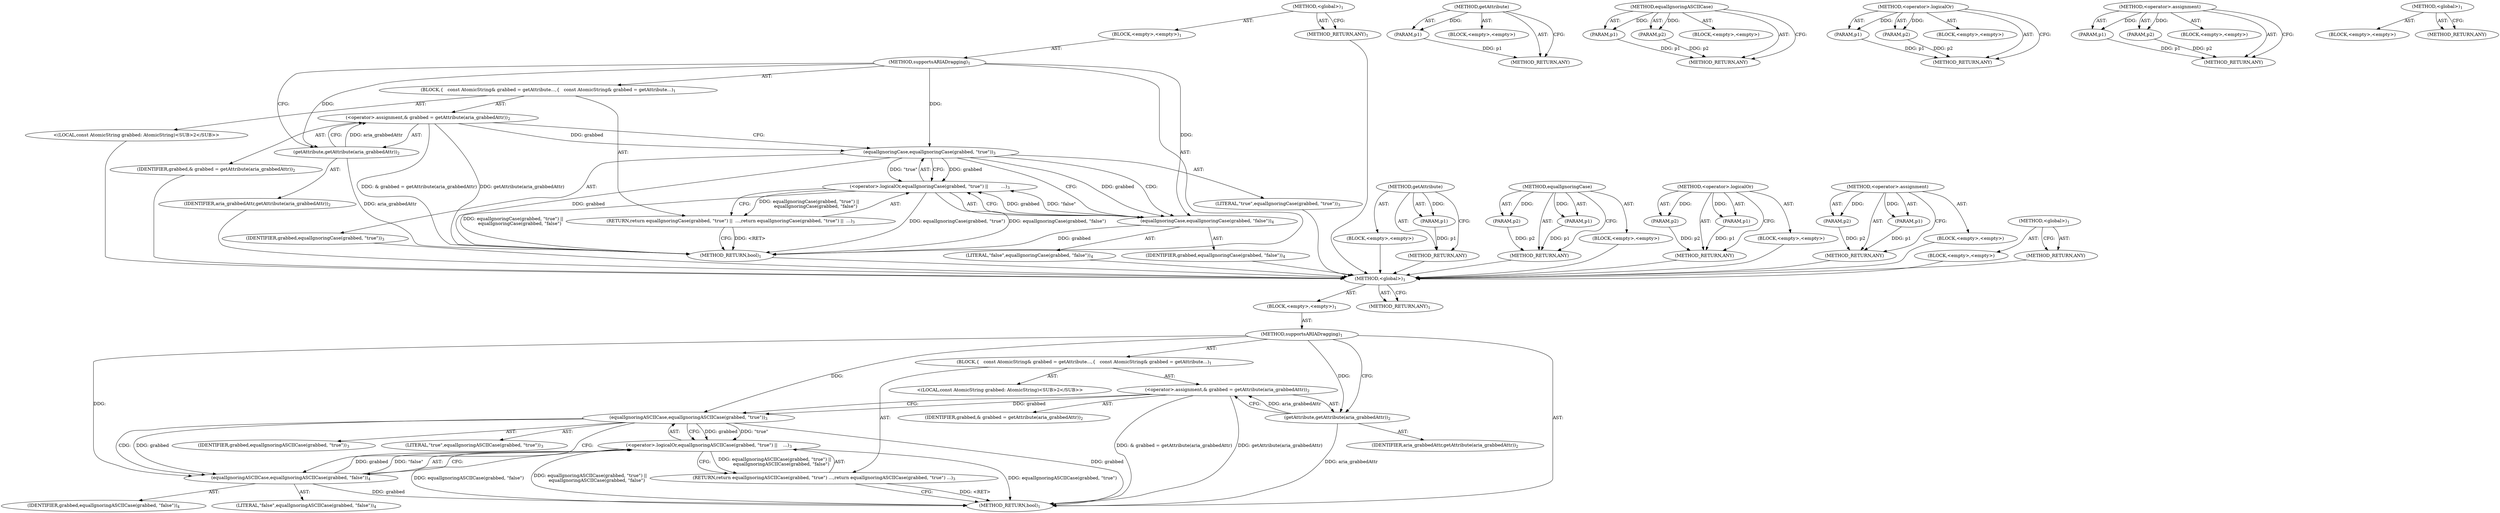 digraph "&lt;global&gt;" {
vulnerable_6 [label=<(METHOD,&lt;global&gt;)<SUB>1</SUB>>];
vulnerable_7 [label=<(BLOCK,&lt;empty&gt;,&lt;empty&gt;)<SUB>1</SUB>>];
vulnerable_8 [label=<(METHOD,supportsARIADragging)<SUB>1</SUB>>];
vulnerable_9 [label=<(BLOCK,{
   const AtomicString&amp; grabbed = getAttribute...,{
   const AtomicString&amp; grabbed = getAttribute...)<SUB>1</SUB>>];
vulnerable_10 [label="<(LOCAL,const AtomicString grabbed: AtomicString)<SUB>2</SUB>>"];
vulnerable_11 [label=<(&lt;operator&gt;.assignment,&amp; grabbed = getAttribute(aria_grabbedAttr))<SUB>2</SUB>>];
vulnerable_12 [label=<(IDENTIFIER,grabbed,&amp; grabbed = getAttribute(aria_grabbedAttr))<SUB>2</SUB>>];
vulnerable_13 [label=<(getAttribute,getAttribute(aria_grabbedAttr))<SUB>2</SUB>>];
vulnerable_14 [label=<(IDENTIFIER,aria_grabbedAttr,getAttribute(aria_grabbedAttr))<SUB>2</SUB>>];
vulnerable_15 [label=<(RETURN,return equalIgnoringCase(grabbed, &quot;true&quot;) ||
  ...,return equalIgnoringCase(grabbed, &quot;true&quot;) ||
  ...)<SUB>3</SUB>>];
vulnerable_16 [label=<(&lt;operator&gt;.logicalOr,equalIgnoringCase(grabbed, &quot;true&quot;) ||
         ...)<SUB>3</SUB>>];
vulnerable_17 [label=<(equalIgnoringCase,equalIgnoringCase(grabbed, &quot;true&quot;))<SUB>3</SUB>>];
vulnerable_18 [label=<(IDENTIFIER,grabbed,equalIgnoringCase(grabbed, &quot;true&quot;))<SUB>3</SUB>>];
vulnerable_19 [label=<(LITERAL,&quot;true&quot;,equalIgnoringCase(grabbed, &quot;true&quot;))<SUB>3</SUB>>];
vulnerable_20 [label=<(equalIgnoringCase,equalIgnoringCase(grabbed, &quot;false&quot;))<SUB>4</SUB>>];
vulnerable_21 [label=<(IDENTIFIER,grabbed,equalIgnoringCase(grabbed, &quot;false&quot;))<SUB>4</SUB>>];
vulnerable_22 [label=<(LITERAL,&quot;false&quot;,equalIgnoringCase(grabbed, &quot;false&quot;))<SUB>4</SUB>>];
vulnerable_23 [label=<(METHOD_RETURN,bool)<SUB>1</SUB>>];
vulnerable_25 [label=<(METHOD_RETURN,ANY)<SUB>1</SUB>>];
vulnerable_51 [label=<(METHOD,getAttribute)>];
vulnerable_52 [label=<(PARAM,p1)>];
vulnerable_53 [label=<(BLOCK,&lt;empty&gt;,&lt;empty&gt;)>];
vulnerable_54 [label=<(METHOD_RETURN,ANY)>];
vulnerable_60 [label=<(METHOD,equalIgnoringCase)>];
vulnerable_61 [label=<(PARAM,p1)>];
vulnerable_62 [label=<(PARAM,p2)>];
vulnerable_63 [label=<(BLOCK,&lt;empty&gt;,&lt;empty&gt;)>];
vulnerable_64 [label=<(METHOD_RETURN,ANY)>];
vulnerable_55 [label=<(METHOD,&lt;operator&gt;.logicalOr)>];
vulnerable_56 [label=<(PARAM,p1)>];
vulnerable_57 [label=<(PARAM,p2)>];
vulnerable_58 [label=<(BLOCK,&lt;empty&gt;,&lt;empty&gt;)>];
vulnerable_59 [label=<(METHOD_RETURN,ANY)>];
vulnerable_46 [label=<(METHOD,&lt;operator&gt;.assignment)>];
vulnerable_47 [label=<(PARAM,p1)>];
vulnerable_48 [label=<(PARAM,p2)>];
vulnerable_49 [label=<(BLOCK,&lt;empty&gt;,&lt;empty&gt;)>];
vulnerable_50 [label=<(METHOD_RETURN,ANY)>];
vulnerable_40 [label=<(METHOD,&lt;global&gt;)<SUB>1</SUB>>];
vulnerable_41 [label=<(BLOCK,&lt;empty&gt;,&lt;empty&gt;)>];
vulnerable_42 [label=<(METHOD_RETURN,ANY)>];
fixed_6 [label=<(METHOD,&lt;global&gt;)<SUB>1</SUB>>];
fixed_7 [label=<(BLOCK,&lt;empty&gt;,&lt;empty&gt;)<SUB>1</SUB>>];
fixed_8 [label=<(METHOD,supportsARIADragging)<SUB>1</SUB>>];
fixed_9 [label=<(BLOCK,{
   const AtomicString&amp; grabbed = getAttribute...,{
   const AtomicString&amp; grabbed = getAttribute...)<SUB>1</SUB>>];
fixed_10 [label="<(LOCAL,const AtomicString grabbed: AtomicString)<SUB>2</SUB>>"];
fixed_11 [label=<(&lt;operator&gt;.assignment,&amp; grabbed = getAttribute(aria_grabbedAttr))<SUB>2</SUB>>];
fixed_12 [label=<(IDENTIFIER,grabbed,&amp; grabbed = getAttribute(aria_grabbedAttr))<SUB>2</SUB>>];
fixed_13 [label=<(getAttribute,getAttribute(aria_grabbedAttr))<SUB>2</SUB>>];
fixed_14 [label=<(IDENTIFIER,aria_grabbedAttr,getAttribute(aria_grabbedAttr))<SUB>2</SUB>>];
fixed_15 [label=<(RETURN,return equalIgnoringASCIICase(grabbed, &quot;true&quot;) ...,return equalIgnoringASCIICase(grabbed, &quot;true&quot;) ...)<SUB>3</SUB>>];
fixed_16 [label=<(&lt;operator&gt;.logicalOr,equalIgnoringASCIICase(grabbed, &quot;true&quot;) ||
    ...)<SUB>3</SUB>>];
fixed_17 [label=<(equalIgnoringASCIICase,equalIgnoringASCIICase(grabbed, &quot;true&quot;))<SUB>3</SUB>>];
fixed_18 [label=<(IDENTIFIER,grabbed,equalIgnoringASCIICase(grabbed, &quot;true&quot;))<SUB>3</SUB>>];
fixed_19 [label=<(LITERAL,&quot;true&quot;,equalIgnoringASCIICase(grabbed, &quot;true&quot;))<SUB>3</SUB>>];
fixed_20 [label=<(equalIgnoringASCIICase,equalIgnoringASCIICase(grabbed, &quot;false&quot;))<SUB>4</SUB>>];
fixed_21 [label=<(IDENTIFIER,grabbed,equalIgnoringASCIICase(grabbed, &quot;false&quot;))<SUB>4</SUB>>];
fixed_22 [label=<(LITERAL,&quot;false&quot;,equalIgnoringASCIICase(grabbed, &quot;false&quot;))<SUB>4</SUB>>];
fixed_23 [label=<(METHOD_RETURN,bool)<SUB>1</SUB>>];
fixed_25 [label=<(METHOD_RETURN,ANY)<SUB>1</SUB>>];
fixed_51 [label=<(METHOD,getAttribute)>];
fixed_52 [label=<(PARAM,p1)>];
fixed_53 [label=<(BLOCK,&lt;empty&gt;,&lt;empty&gt;)>];
fixed_54 [label=<(METHOD_RETURN,ANY)>];
fixed_60 [label=<(METHOD,equalIgnoringASCIICase)>];
fixed_61 [label=<(PARAM,p1)>];
fixed_62 [label=<(PARAM,p2)>];
fixed_63 [label=<(BLOCK,&lt;empty&gt;,&lt;empty&gt;)>];
fixed_64 [label=<(METHOD_RETURN,ANY)>];
fixed_55 [label=<(METHOD,&lt;operator&gt;.logicalOr)>];
fixed_56 [label=<(PARAM,p1)>];
fixed_57 [label=<(PARAM,p2)>];
fixed_58 [label=<(BLOCK,&lt;empty&gt;,&lt;empty&gt;)>];
fixed_59 [label=<(METHOD_RETURN,ANY)>];
fixed_46 [label=<(METHOD,&lt;operator&gt;.assignment)>];
fixed_47 [label=<(PARAM,p1)>];
fixed_48 [label=<(PARAM,p2)>];
fixed_49 [label=<(BLOCK,&lt;empty&gt;,&lt;empty&gt;)>];
fixed_50 [label=<(METHOD_RETURN,ANY)>];
fixed_40 [label=<(METHOD,&lt;global&gt;)<SUB>1</SUB>>];
fixed_41 [label=<(BLOCK,&lt;empty&gt;,&lt;empty&gt;)>];
fixed_42 [label=<(METHOD_RETURN,ANY)>];
vulnerable_6 -> vulnerable_7  [key=0, label="AST: "];
vulnerable_6 -> vulnerable_25  [key=0, label="AST: "];
vulnerable_6 -> vulnerable_25  [key=1, label="CFG: "];
vulnerable_7 -> vulnerable_8  [key=0, label="AST: "];
vulnerable_8 -> vulnerable_9  [key=0, label="AST: "];
vulnerable_8 -> vulnerable_23  [key=0, label="AST: "];
vulnerable_8 -> vulnerable_13  [key=0, label="CFG: "];
vulnerable_8 -> vulnerable_13  [key=1, label="DDG: "];
vulnerable_8 -> vulnerable_17  [key=0, label="DDG: "];
vulnerable_8 -> vulnerable_20  [key=0, label="DDG: "];
vulnerable_9 -> vulnerable_10  [key=0, label="AST: "];
vulnerable_9 -> vulnerable_11  [key=0, label="AST: "];
vulnerable_9 -> vulnerable_15  [key=0, label="AST: "];
vulnerable_10 -> fixed_6  [key=0];
vulnerable_11 -> vulnerable_12  [key=0, label="AST: "];
vulnerable_11 -> vulnerable_13  [key=0, label="AST: "];
vulnerable_11 -> vulnerable_17  [key=0, label="CFG: "];
vulnerable_11 -> vulnerable_17  [key=1, label="DDG: grabbed"];
vulnerable_11 -> vulnerable_23  [key=0, label="DDG: getAttribute(aria_grabbedAttr)"];
vulnerable_11 -> vulnerable_23  [key=1, label="DDG: &amp; grabbed = getAttribute(aria_grabbedAttr)"];
vulnerable_12 -> fixed_6  [key=0];
vulnerable_13 -> vulnerable_14  [key=0, label="AST: "];
vulnerable_13 -> vulnerable_11  [key=0, label="CFG: "];
vulnerable_13 -> vulnerable_11  [key=1, label="DDG: aria_grabbedAttr"];
vulnerable_13 -> vulnerable_23  [key=0, label="DDG: aria_grabbedAttr"];
vulnerable_14 -> fixed_6  [key=0];
vulnerable_15 -> vulnerable_16  [key=0, label="AST: "];
vulnerable_15 -> vulnerable_23  [key=0, label="CFG: "];
vulnerable_15 -> vulnerable_23  [key=1, label="DDG: &lt;RET&gt;"];
vulnerable_16 -> vulnerable_17  [key=0, label="AST: "];
vulnerable_16 -> vulnerable_20  [key=0, label="AST: "];
vulnerable_16 -> vulnerable_15  [key=0, label="CFG: "];
vulnerable_16 -> vulnerable_15  [key=1, label="DDG: equalIgnoringCase(grabbed, &quot;true&quot;) ||
         equalIgnoringCase(grabbed, &quot;false&quot;)"];
vulnerable_16 -> vulnerable_23  [key=0, label="DDG: equalIgnoringCase(grabbed, &quot;true&quot;)"];
vulnerable_16 -> vulnerable_23  [key=1, label="DDG: equalIgnoringCase(grabbed, &quot;false&quot;)"];
vulnerable_16 -> vulnerable_23  [key=2, label="DDG: equalIgnoringCase(grabbed, &quot;true&quot;) ||
         equalIgnoringCase(grabbed, &quot;false&quot;)"];
vulnerable_17 -> vulnerable_18  [key=0, label="AST: "];
vulnerable_17 -> vulnerable_19  [key=0, label="AST: "];
vulnerable_17 -> vulnerable_16  [key=0, label="CFG: "];
vulnerable_17 -> vulnerable_16  [key=1, label="DDG: grabbed"];
vulnerable_17 -> vulnerable_16  [key=2, label="DDG: &quot;true&quot;"];
vulnerable_17 -> vulnerable_20  [key=0, label="CFG: "];
vulnerable_17 -> vulnerable_20  [key=1, label="DDG: grabbed"];
vulnerable_17 -> vulnerable_20  [key=2, label="CDG: "];
vulnerable_17 -> vulnerable_23  [key=0, label="DDG: grabbed"];
vulnerable_18 -> fixed_6  [key=0];
vulnerable_19 -> fixed_6  [key=0];
vulnerable_20 -> vulnerable_21  [key=0, label="AST: "];
vulnerable_20 -> vulnerable_22  [key=0, label="AST: "];
vulnerable_20 -> vulnerable_16  [key=0, label="CFG: "];
vulnerable_20 -> vulnerable_16  [key=1, label="DDG: grabbed"];
vulnerable_20 -> vulnerable_16  [key=2, label="DDG: &quot;false&quot;"];
vulnerable_20 -> vulnerable_23  [key=0, label="DDG: grabbed"];
vulnerable_21 -> fixed_6  [key=0];
vulnerable_22 -> fixed_6  [key=0];
vulnerable_23 -> fixed_6  [key=0];
vulnerable_25 -> fixed_6  [key=0];
vulnerable_51 -> vulnerable_52  [key=0, label="AST: "];
vulnerable_51 -> vulnerable_52  [key=1, label="DDG: "];
vulnerable_51 -> vulnerable_53  [key=0, label="AST: "];
vulnerable_51 -> vulnerable_54  [key=0, label="AST: "];
vulnerable_51 -> vulnerable_54  [key=1, label="CFG: "];
vulnerable_52 -> vulnerable_54  [key=0, label="DDG: p1"];
vulnerable_53 -> fixed_6  [key=0];
vulnerable_54 -> fixed_6  [key=0];
vulnerable_60 -> vulnerable_61  [key=0, label="AST: "];
vulnerable_60 -> vulnerable_61  [key=1, label="DDG: "];
vulnerable_60 -> vulnerable_63  [key=0, label="AST: "];
vulnerable_60 -> vulnerable_62  [key=0, label="AST: "];
vulnerable_60 -> vulnerable_62  [key=1, label="DDG: "];
vulnerable_60 -> vulnerable_64  [key=0, label="AST: "];
vulnerable_60 -> vulnerable_64  [key=1, label="CFG: "];
vulnerable_61 -> vulnerable_64  [key=0, label="DDG: p1"];
vulnerable_62 -> vulnerable_64  [key=0, label="DDG: p2"];
vulnerable_63 -> fixed_6  [key=0];
vulnerable_64 -> fixed_6  [key=0];
vulnerable_55 -> vulnerable_56  [key=0, label="AST: "];
vulnerable_55 -> vulnerable_56  [key=1, label="DDG: "];
vulnerable_55 -> vulnerable_58  [key=0, label="AST: "];
vulnerable_55 -> vulnerable_57  [key=0, label="AST: "];
vulnerable_55 -> vulnerable_57  [key=1, label="DDG: "];
vulnerable_55 -> vulnerable_59  [key=0, label="AST: "];
vulnerable_55 -> vulnerable_59  [key=1, label="CFG: "];
vulnerable_56 -> vulnerable_59  [key=0, label="DDG: p1"];
vulnerable_57 -> vulnerable_59  [key=0, label="DDG: p2"];
vulnerable_58 -> fixed_6  [key=0];
vulnerable_59 -> fixed_6  [key=0];
vulnerable_46 -> vulnerable_47  [key=0, label="AST: "];
vulnerable_46 -> vulnerable_47  [key=1, label="DDG: "];
vulnerable_46 -> vulnerable_49  [key=0, label="AST: "];
vulnerable_46 -> vulnerable_48  [key=0, label="AST: "];
vulnerable_46 -> vulnerable_48  [key=1, label="DDG: "];
vulnerable_46 -> vulnerable_50  [key=0, label="AST: "];
vulnerable_46 -> vulnerable_50  [key=1, label="CFG: "];
vulnerable_47 -> vulnerable_50  [key=0, label="DDG: p1"];
vulnerable_48 -> vulnerable_50  [key=0, label="DDG: p2"];
vulnerable_49 -> fixed_6  [key=0];
vulnerable_50 -> fixed_6  [key=0];
vulnerable_40 -> vulnerable_41  [key=0, label="AST: "];
vulnerable_40 -> vulnerable_42  [key=0, label="AST: "];
vulnerable_40 -> vulnerable_42  [key=1, label="CFG: "];
vulnerable_41 -> fixed_6  [key=0];
vulnerable_42 -> fixed_6  [key=0];
fixed_6 -> fixed_7  [key=0, label="AST: "];
fixed_6 -> fixed_25  [key=0, label="AST: "];
fixed_6 -> fixed_25  [key=1, label="CFG: "];
fixed_7 -> fixed_8  [key=0, label="AST: "];
fixed_8 -> fixed_9  [key=0, label="AST: "];
fixed_8 -> fixed_23  [key=0, label="AST: "];
fixed_8 -> fixed_13  [key=0, label="CFG: "];
fixed_8 -> fixed_13  [key=1, label="DDG: "];
fixed_8 -> fixed_17  [key=0, label="DDG: "];
fixed_8 -> fixed_20  [key=0, label="DDG: "];
fixed_9 -> fixed_10  [key=0, label="AST: "];
fixed_9 -> fixed_11  [key=0, label="AST: "];
fixed_9 -> fixed_15  [key=0, label="AST: "];
fixed_11 -> fixed_12  [key=0, label="AST: "];
fixed_11 -> fixed_13  [key=0, label="AST: "];
fixed_11 -> fixed_17  [key=0, label="CFG: "];
fixed_11 -> fixed_17  [key=1, label="DDG: grabbed"];
fixed_11 -> fixed_23  [key=0, label="DDG: getAttribute(aria_grabbedAttr)"];
fixed_11 -> fixed_23  [key=1, label="DDG: &amp; grabbed = getAttribute(aria_grabbedAttr)"];
fixed_13 -> fixed_14  [key=0, label="AST: "];
fixed_13 -> fixed_11  [key=0, label="CFG: "];
fixed_13 -> fixed_11  [key=1, label="DDG: aria_grabbedAttr"];
fixed_13 -> fixed_23  [key=0, label="DDG: aria_grabbedAttr"];
fixed_15 -> fixed_16  [key=0, label="AST: "];
fixed_15 -> fixed_23  [key=0, label="CFG: "];
fixed_15 -> fixed_23  [key=1, label="DDG: &lt;RET&gt;"];
fixed_16 -> fixed_17  [key=0, label="AST: "];
fixed_16 -> fixed_20  [key=0, label="AST: "];
fixed_16 -> fixed_15  [key=0, label="CFG: "];
fixed_16 -> fixed_15  [key=1, label="DDG: equalIgnoringASCIICase(grabbed, &quot;true&quot;) ||
         equalIgnoringASCIICase(grabbed, &quot;false&quot;)"];
fixed_16 -> fixed_23  [key=0, label="DDG: equalIgnoringASCIICase(grabbed, &quot;true&quot;)"];
fixed_16 -> fixed_23  [key=1, label="DDG: equalIgnoringASCIICase(grabbed, &quot;false&quot;)"];
fixed_16 -> fixed_23  [key=2, label="DDG: equalIgnoringASCIICase(grabbed, &quot;true&quot;) ||
         equalIgnoringASCIICase(grabbed, &quot;false&quot;)"];
fixed_17 -> fixed_18  [key=0, label="AST: "];
fixed_17 -> fixed_19  [key=0, label="AST: "];
fixed_17 -> fixed_16  [key=0, label="CFG: "];
fixed_17 -> fixed_16  [key=1, label="DDG: grabbed"];
fixed_17 -> fixed_16  [key=2, label="DDG: &quot;true&quot;"];
fixed_17 -> fixed_20  [key=0, label="CFG: "];
fixed_17 -> fixed_20  [key=1, label="DDG: grabbed"];
fixed_17 -> fixed_20  [key=2, label="CDG: "];
fixed_17 -> fixed_23  [key=0, label="DDG: grabbed"];
fixed_20 -> fixed_21  [key=0, label="AST: "];
fixed_20 -> fixed_22  [key=0, label="AST: "];
fixed_20 -> fixed_16  [key=0, label="CFG: "];
fixed_20 -> fixed_16  [key=1, label="DDG: grabbed"];
fixed_20 -> fixed_16  [key=2, label="DDG: &quot;false&quot;"];
fixed_20 -> fixed_23  [key=0, label="DDG: grabbed"];
fixed_51 -> fixed_52  [key=0, label="AST: "];
fixed_51 -> fixed_52  [key=1, label="DDG: "];
fixed_51 -> fixed_53  [key=0, label="AST: "];
fixed_51 -> fixed_54  [key=0, label="AST: "];
fixed_51 -> fixed_54  [key=1, label="CFG: "];
fixed_52 -> fixed_54  [key=0, label="DDG: p1"];
fixed_60 -> fixed_61  [key=0, label="AST: "];
fixed_60 -> fixed_61  [key=1, label="DDG: "];
fixed_60 -> fixed_63  [key=0, label="AST: "];
fixed_60 -> fixed_62  [key=0, label="AST: "];
fixed_60 -> fixed_62  [key=1, label="DDG: "];
fixed_60 -> fixed_64  [key=0, label="AST: "];
fixed_60 -> fixed_64  [key=1, label="CFG: "];
fixed_61 -> fixed_64  [key=0, label="DDG: p1"];
fixed_62 -> fixed_64  [key=0, label="DDG: p2"];
fixed_55 -> fixed_56  [key=0, label="AST: "];
fixed_55 -> fixed_56  [key=1, label="DDG: "];
fixed_55 -> fixed_58  [key=0, label="AST: "];
fixed_55 -> fixed_57  [key=0, label="AST: "];
fixed_55 -> fixed_57  [key=1, label="DDG: "];
fixed_55 -> fixed_59  [key=0, label="AST: "];
fixed_55 -> fixed_59  [key=1, label="CFG: "];
fixed_56 -> fixed_59  [key=0, label="DDG: p1"];
fixed_57 -> fixed_59  [key=0, label="DDG: p2"];
fixed_46 -> fixed_47  [key=0, label="AST: "];
fixed_46 -> fixed_47  [key=1, label="DDG: "];
fixed_46 -> fixed_49  [key=0, label="AST: "];
fixed_46 -> fixed_48  [key=0, label="AST: "];
fixed_46 -> fixed_48  [key=1, label="DDG: "];
fixed_46 -> fixed_50  [key=0, label="AST: "];
fixed_46 -> fixed_50  [key=1, label="CFG: "];
fixed_47 -> fixed_50  [key=0, label="DDG: p1"];
fixed_48 -> fixed_50  [key=0, label="DDG: p2"];
fixed_40 -> fixed_41  [key=0, label="AST: "];
fixed_40 -> fixed_42  [key=0, label="AST: "];
fixed_40 -> fixed_42  [key=1, label="CFG: "];
}
